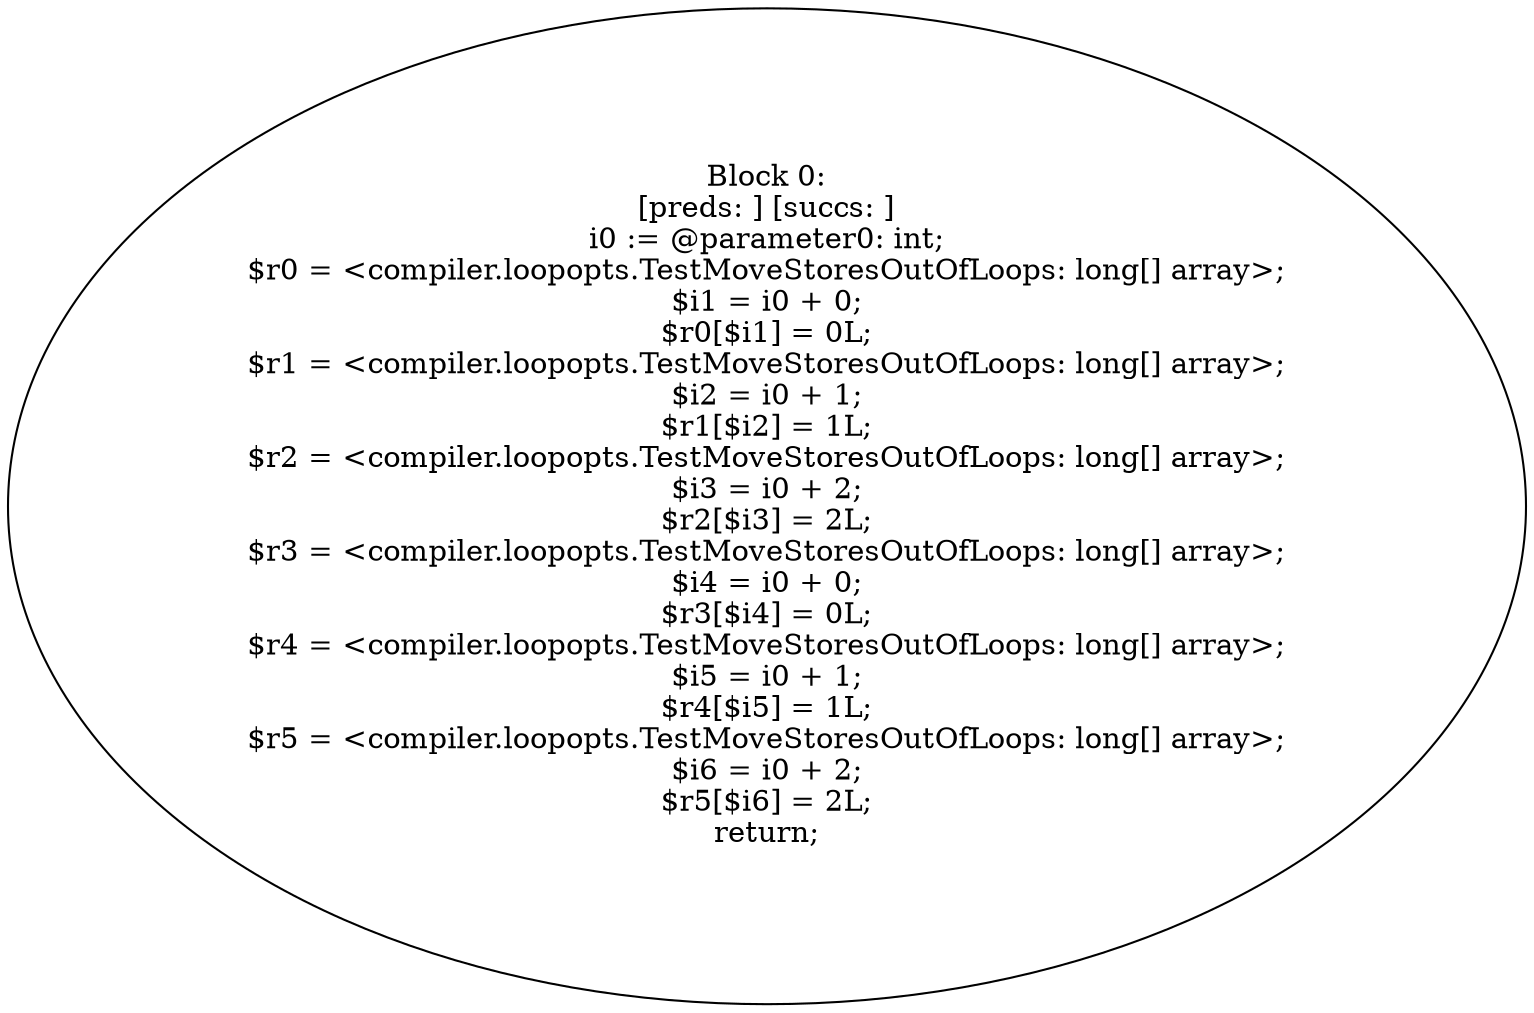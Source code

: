 digraph "unitGraph" {
    "Block 0:
[preds: ] [succs: ]
i0 := @parameter0: int;
$r0 = <compiler.loopopts.TestMoveStoresOutOfLoops: long[] array>;
$i1 = i0 + 0;
$r0[$i1] = 0L;
$r1 = <compiler.loopopts.TestMoveStoresOutOfLoops: long[] array>;
$i2 = i0 + 1;
$r1[$i2] = 1L;
$r2 = <compiler.loopopts.TestMoveStoresOutOfLoops: long[] array>;
$i3 = i0 + 2;
$r2[$i3] = 2L;
$r3 = <compiler.loopopts.TestMoveStoresOutOfLoops: long[] array>;
$i4 = i0 + 0;
$r3[$i4] = 0L;
$r4 = <compiler.loopopts.TestMoveStoresOutOfLoops: long[] array>;
$i5 = i0 + 1;
$r4[$i5] = 1L;
$r5 = <compiler.loopopts.TestMoveStoresOutOfLoops: long[] array>;
$i6 = i0 + 2;
$r5[$i6] = 2L;
return;
"
}
